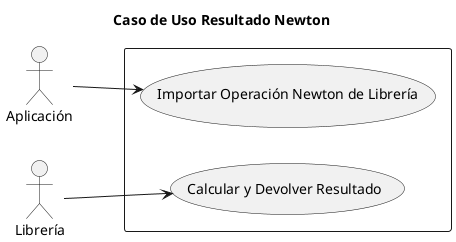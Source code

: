 @startuml

title Caso de Uso Resultado Newton

left to right direction

actor Aplicación as aplication
actor Librería as library

rectangle  {
    usecase "Importar Operación Newton de Librería" as importar
    usecase "Calcular y Devolver Resultado" as calcular

}

aplication --> importar: ""
library --> calcular: ""

@enduml